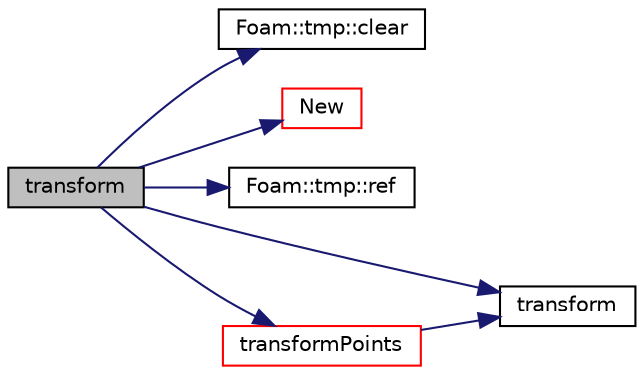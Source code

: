 digraph "transform"
{
  bgcolor="transparent";
  edge [fontname="Helvetica",fontsize="10",labelfontname="Helvetica",labelfontsize="10"];
  node [fontname="Helvetica",fontsize="10",shape=record];
  rankdir="LR";
  Node82788 [label="transform",height=0.2,width=0.4,color="black", fillcolor="grey75", style="filled", fontcolor="black"];
  Node82788 -> Node82789 [color="midnightblue",fontsize="10",style="solid",fontname="Helvetica"];
  Node82789 [label="Foam::tmp::clear",height=0.2,width=0.4,color="black",URL="$a27077.html#adf1d9633e64d0de6a36e0af17ccd8163",tooltip="If object pointer points to valid object: "];
  Node82788 -> Node82790 [color="midnightblue",fontsize="10",style="solid",fontname="Helvetica"];
  Node82790 [label="New",height=0.2,width=0.4,color="red",URL="$a21851.html#a9d62cf14554c95e83f83f14909d9e0ec"];
  Node82788 -> Node83035 [color="midnightblue",fontsize="10",style="solid",fontname="Helvetica"];
  Node83035 [label="Foam::tmp::ref",height=0.2,width=0.4,color="black",URL="$a27077.html#aeaf81e641282874cef07f5b808efc83b",tooltip="Return non-const reference or generate a fatal error. "];
  Node82788 -> Node83117 [color="midnightblue",fontsize="10",style="solid",fontname="Helvetica"];
  Node83117 [label="transform",height=0.2,width=0.4,color="black",URL="$a21851.html#a919915170941701c1223291531ad010c"];
  Node82788 -> Node83118 [color="midnightblue",fontsize="10",style="solid",fontname="Helvetica"];
  Node83118 [label="transformPoints",height=0.2,width=0.4,color="red",URL="$a21851.html#add91e089cef0024bd1800581eed3257d",tooltip="Transform given vectorField of coordinates with the given septernion. "];
  Node83118 -> Node83117 [color="midnightblue",fontsize="10",style="solid",fontname="Helvetica"];
}
